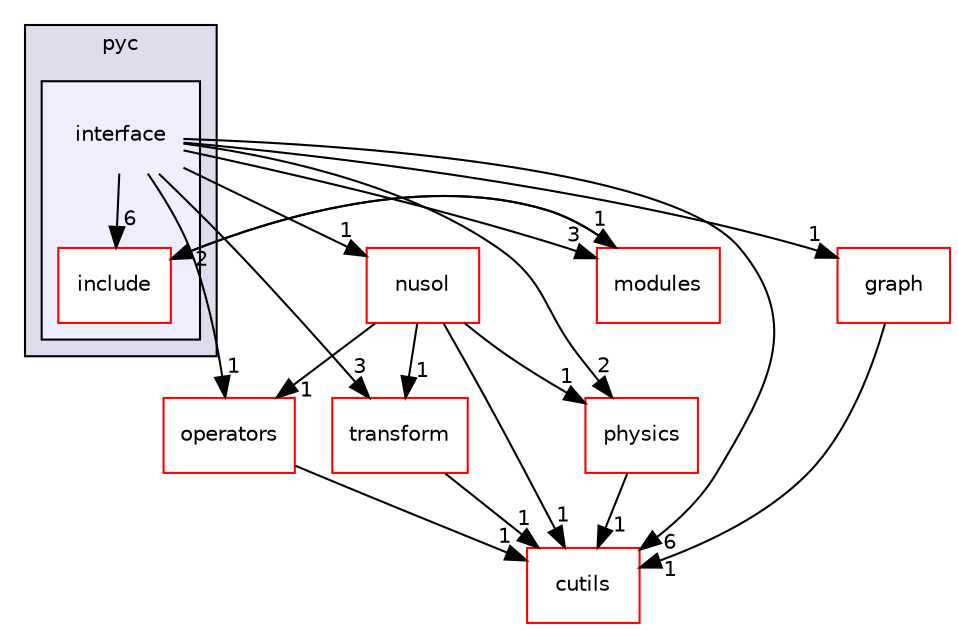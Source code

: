 digraph "interface" {
  compound=true
  node [ fontsize="10", fontname="Helvetica"];
  edge [ labelfontsize="10", labelfontname="Helvetica"];
  subgraph clusterdir_ec4844e93998863f4e611fcf0d12b86b {
    graph [ bgcolor="#ddddee", pencolor="black", label="pyc" fontname="Helvetica", fontsize="10", URL="dir_ec4844e93998863f4e611fcf0d12b86b.html"]
  subgraph clusterdir_cef90815c88c55ab00e0f8ad19f12930 {
    graph [ bgcolor="#eeeeff", pencolor="black", label="" URL="dir_cef90815c88c55ab00e0f8ad19f12930.html"];
    dir_cef90815c88c55ab00e0f8ad19f12930 [shape=plaintext label="interface"];
    dir_613630baaf59b31d614e2703358b74a2 [shape=box label="include" color="red" fillcolor="white" style="filled" URL="dir_613630baaf59b31d614e2703358b74a2.html"];
  }
  }
  dir_8f01f23331cc8f04a967f31995c2bfac [shape=box label="operators" fillcolor="white" style="filled" color="red" URL="dir_8f01f23331cc8f04a967f31995c2bfac.html"];
  dir_2a8b26e8f46d1e604aecb27cb02bf6a9 [shape=box label="graph" fillcolor="white" style="filled" color="red" URL="dir_2a8b26e8f46d1e604aecb27cb02bf6a9.html"];
  dir_ee3c23494b4011e6a628e4900ef262df [shape=box label="modules" fillcolor="white" style="filled" color="red" URL="dir_ee3c23494b4011e6a628e4900ef262df.html"];
  dir_6b18cf1b3d22ec0e85e9a35c5fdf86f0 [shape=box label="transform" fillcolor="white" style="filled" color="red" URL="dir_6b18cf1b3d22ec0e85e9a35c5fdf86f0.html"];
  dir_7d596e10f659c7c79419b1771c79b610 [shape=box label="cutils" fillcolor="white" style="filled" color="red" URL="dir_7d596e10f659c7c79419b1771c79b610.html"];
  dir_f7258c3c715b4ae51f5a1c777d38de1e [shape=box label="nusol" fillcolor="white" style="filled" color="red" URL="dir_f7258c3c715b4ae51f5a1c777d38de1e.html"];
  dir_7e001d9e5e94b979a435b255bf826c09 [shape=box label="physics" fillcolor="white" style="filled" color="red" URL="dir_7e001d9e5e94b979a435b255bf826c09.html"];
  dir_8f01f23331cc8f04a967f31995c2bfac->dir_7d596e10f659c7c79419b1771c79b610 [headlabel="1", labeldistance=1.5 headhref="dir_000174_000216.html"];
  dir_2a8b26e8f46d1e604aecb27cb02bf6a9->dir_7d596e10f659c7c79419b1771c79b610 [headlabel="1", labeldistance=1.5 headhref="dir_000126_000216.html"];
  dir_ee3c23494b4011e6a628e4900ef262df->dir_613630baaf59b31d614e2703358b74a2 [headlabel="2", labeldistance=1.5 headhref="dir_000074_000196.html"];
  dir_6b18cf1b3d22ec0e85e9a35c5fdf86f0->dir_7d596e10f659c7c79419b1771c79b610 [headlabel="1", labeldistance=1.5 headhref="dir_000213_000216.html"];
  dir_613630baaf59b31d614e2703358b74a2->dir_ee3c23494b4011e6a628e4900ef262df [headlabel="1", labeldistance=1.5 headhref="dir_000196_000074.html"];
  dir_f7258c3c715b4ae51f5a1c777d38de1e->dir_8f01f23331cc8f04a967f31995c2bfac [headlabel="1", labeldistance=1.5 headhref="dir_000085_000174.html"];
  dir_f7258c3c715b4ae51f5a1c777d38de1e->dir_6b18cf1b3d22ec0e85e9a35c5fdf86f0 [headlabel="1", labeldistance=1.5 headhref="dir_000085_000213.html"];
  dir_f7258c3c715b4ae51f5a1c777d38de1e->dir_7d596e10f659c7c79419b1771c79b610 [headlabel="1", labeldistance=1.5 headhref="dir_000085_000216.html"];
  dir_f7258c3c715b4ae51f5a1c777d38de1e->dir_7e001d9e5e94b979a435b255bf826c09 [headlabel="1", labeldistance=1.5 headhref="dir_000085_000187.html"];
  dir_cef90815c88c55ab00e0f8ad19f12930->dir_8f01f23331cc8f04a967f31995c2bfac [headlabel="1", labeldistance=1.5 headhref="dir_000127_000174.html"];
  dir_cef90815c88c55ab00e0f8ad19f12930->dir_2a8b26e8f46d1e604aecb27cb02bf6a9 [headlabel="1", labeldistance=1.5 headhref="dir_000127_000126.html"];
  dir_cef90815c88c55ab00e0f8ad19f12930->dir_ee3c23494b4011e6a628e4900ef262df [headlabel="3", labeldistance=1.5 headhref="dir_000127_000074.html"];
  dir_cef90815c88c55ab00e0f8ad19f12930->dir_6b18cf1b3d22ec0e85e9a35c5fdf86f0 [headlabel="3", labeldistance=1.5 headhref="dir_000127_000213.html"];
  dir_cef90815c88c55ab00e0f8ad19f12930->dir_7d596e10f659c7c79419b1771c79b610 [headlabel="6", labeldistance=1.5 headhref="dir_000127_000216.html"];
  dir_cef90815c88c55ab00e0f8ad19f12930->dir_613630baaf59b31d614e2703358b74a2 [headlabel="6", labeldistance=1.5 headhref="dir_000127_000196.html"];
  dir_cef90815c88c55ab00e0f8ad19f12930->dir_f7258c3c715b4ae51f5a1c777d38de1e [headlabel="1", labeldistance=1.5 headhref="dir_000127_000085.html"];
  dir_cef90815c88c55ab00e0f8ad19f12930->dir_7e001d9e5e94b979a435b255bf826c09 [headlabel="2", labeldistance=1.5 headhref="dir_000127_000187.html"];
  dir_7e001d9e5e94b979a435b255bf826c09->dir_7d596e10f659c7c79419b1771c79b610 [headlabel="1", labeldistance=1.5 headhref="dir_000187_000216.html"];
}
